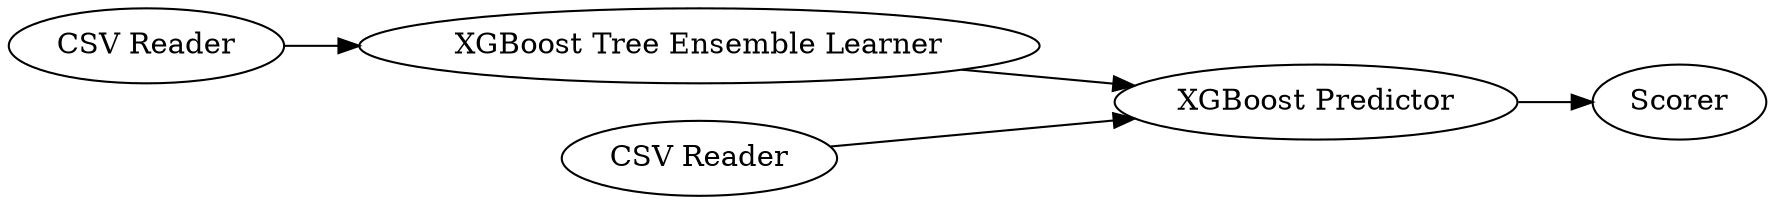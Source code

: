 digraph {
	1640 -> 1641
	1639 -> 1640
	2 -> 1640
	1 -> 1639
	1641 [label=Scorer]
	1 [label="CSV Reader"]
	1639 [label="XGBoost Tree Ensemble Learner"]
	1640 [label="XGBoost Predictor"]
	2 [label="CSV Reader"]
	rankdir=LR
}
